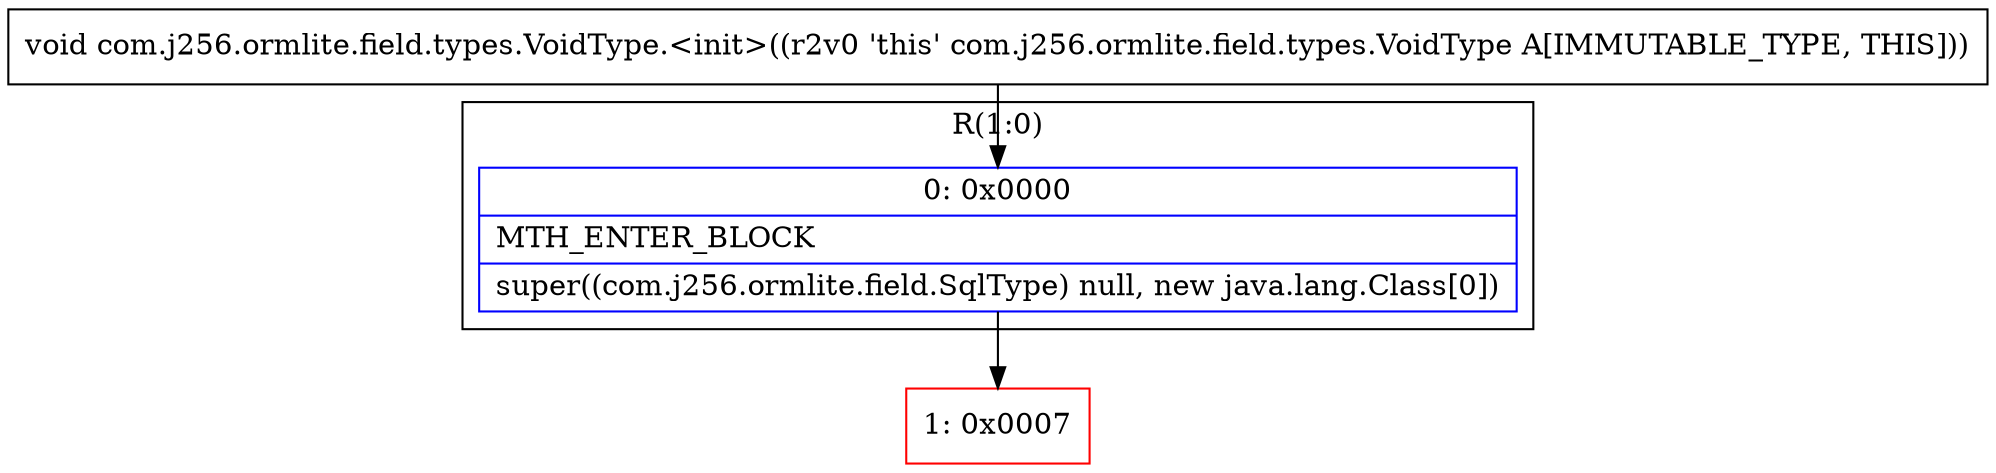 digraph "CFG forcom.j256.ormlite.field.types.VoidType.\<init\>()V" {
subgraph cluster_Region_1747744651 {
label = "R(1:0)";
node [shape=record,color=blue];
Node_0 [shape=record,label="{0\:\ 0x0000|MTH_ENTER_BLOCK\l|super((com.j256.ormlite.field.SqlType) null, new java.lang.Class[0])\l}"];
}
Node_1 [shape=record,color=red,label="{1\:\ 0x0007}"];
MethodNode[shape=record,label="{void com.j256.ormlite.field.types.VoidType.\<init\>((r2v0 'this' com.j256.ormlite.field.types.VoidType A[IMMUTABLE_TYPE, THIS])) }"];
MethodNode -> Node_0;
Node_0 -> Node_1;
}

